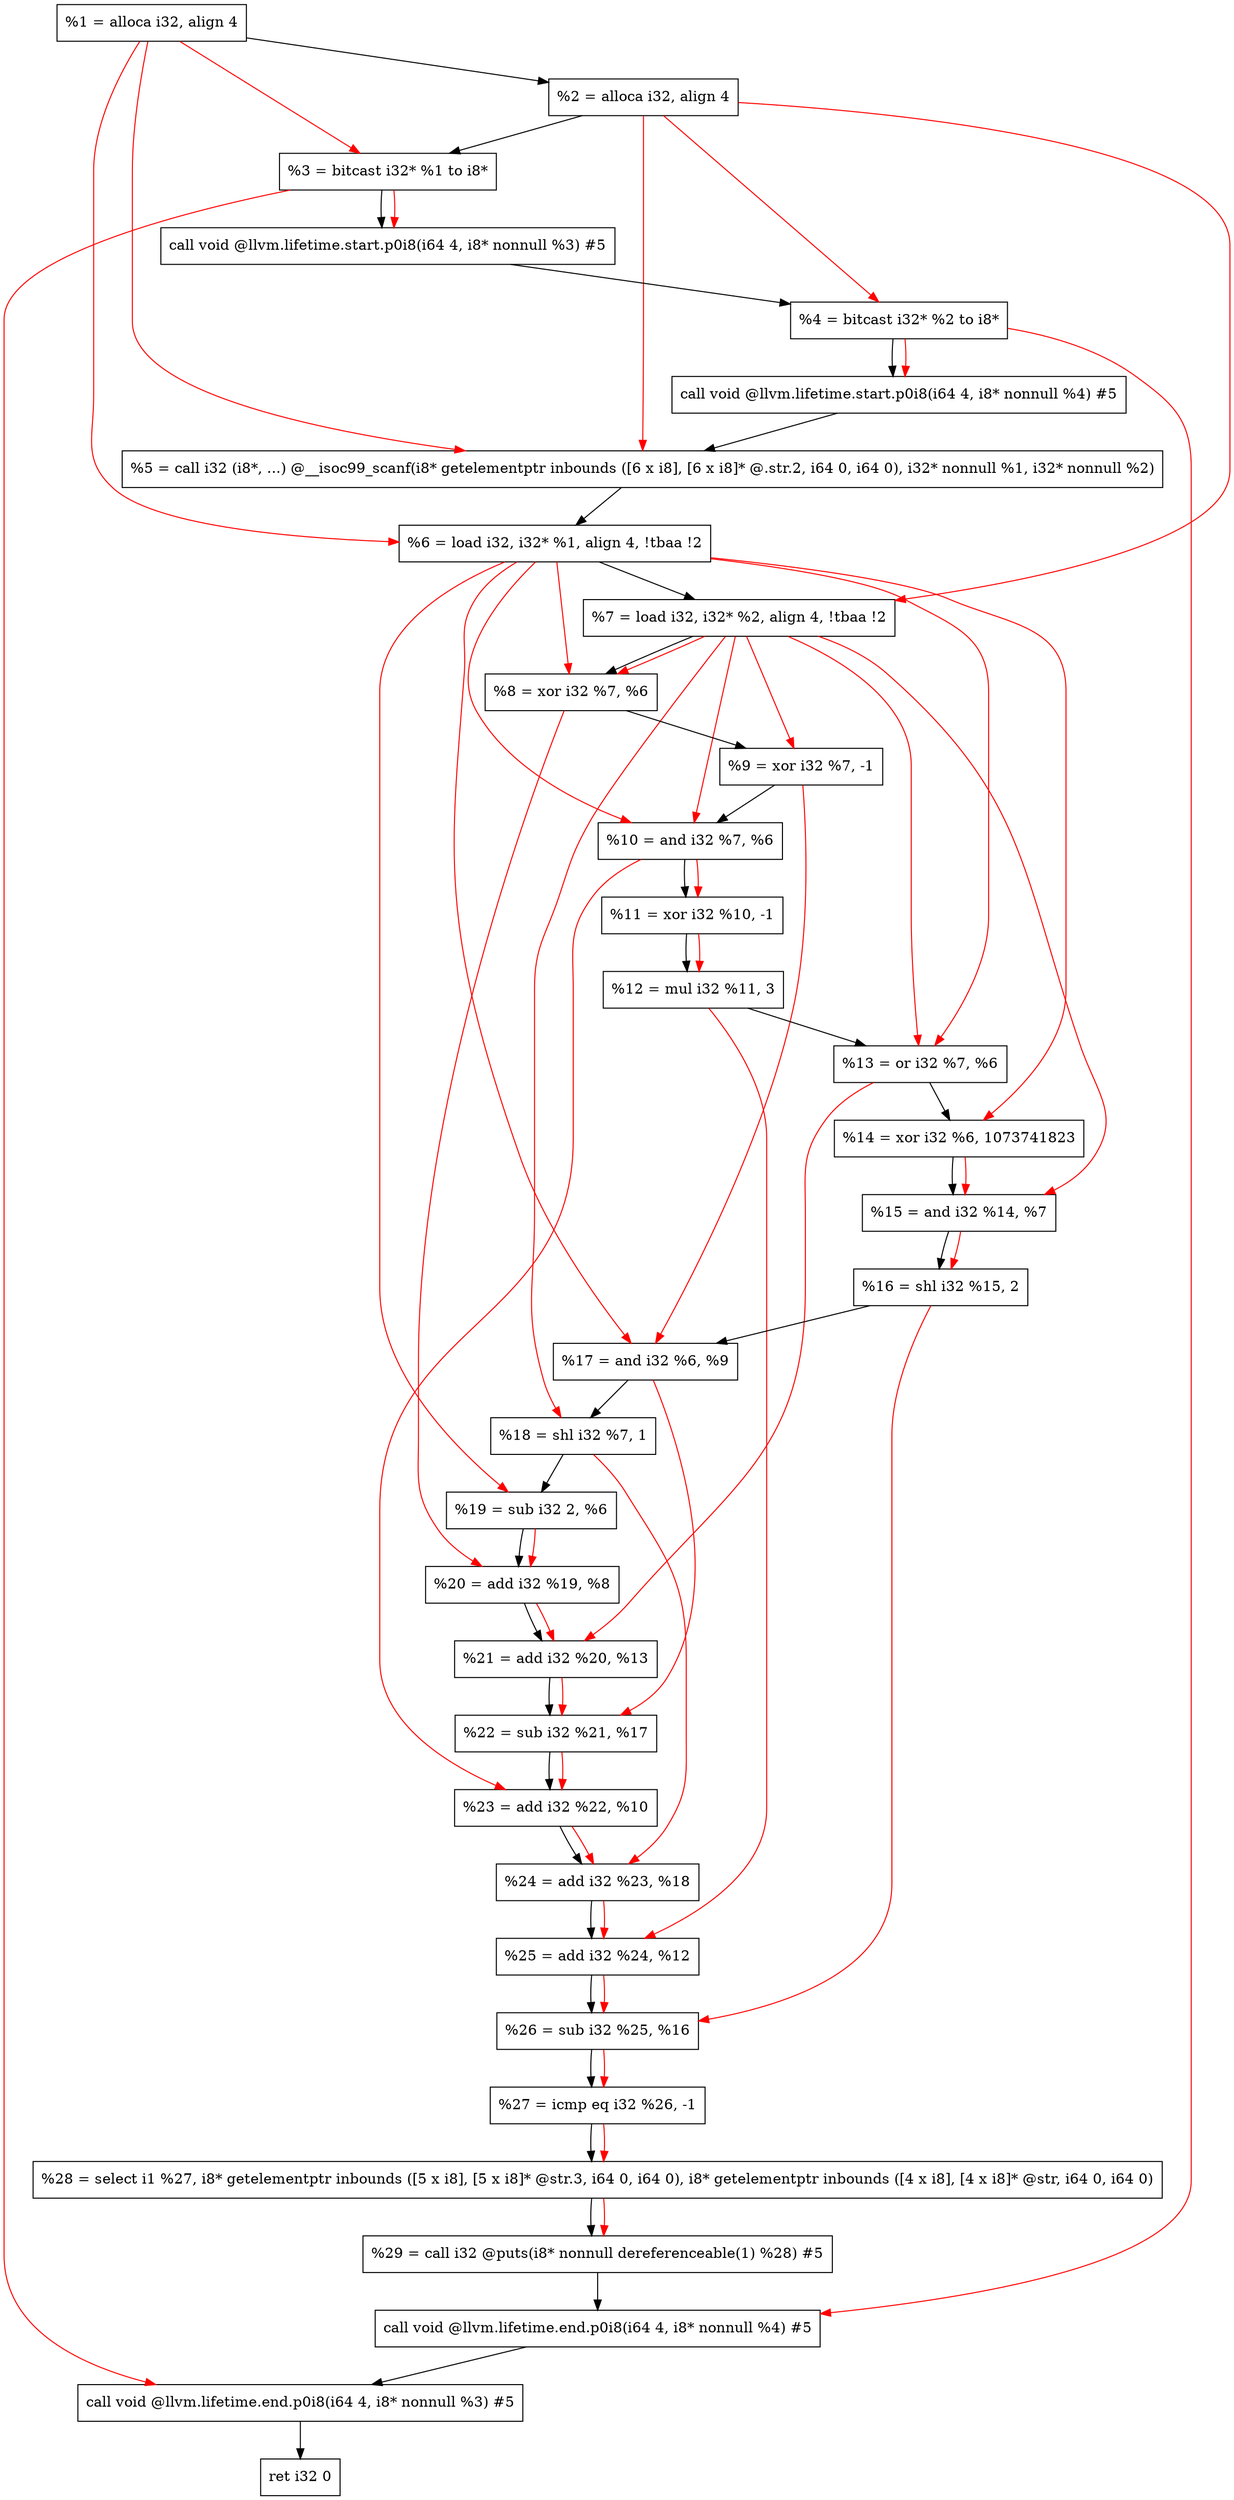 digraph "DFG for'main' function" {
	Node0xa49b38[shape=record, label="  %1 = alloca i32, align 4"];
	Node0xa49bb8[shape=record, label="  %2 = alloca i32, align 4"];
	Node0xa49c48[shape=record, label="  %3 = bitcast i32* %1 to i8*"];
	Node0xa4a0a8[shape=record, label="  call void @llvm.lifetime.start.p0i8(i64 4, i8* nonnull %3) #5"];
	Node0xa4a188[shape=record, label="  %4 = bitcast i32* %2 to i8*"];
	Node0xa4a2a8[shape=record, label="  call void @llvm.lifetime.start.p0i8(i64 4, i8* nonnull %4) #5"];
	Node0xa4a4e0[shape=record, label="  %5 = call i32 (i8*, ...) @__isoc99_scanf(i8* getelementptr inbounds ([6 x i8], [6 x i8]* @.str.2, i64 0, i64 0), i32* nonnull %1, i32* nonnull %2)"];
	Node0xa4a598[shape=record, label="  %6 = load i32, i32* %1, align 4, !tbaa !2"];
	Node0xa4b508[shape=record, label="  %7 = load i32, i32* %2, align 4, !tbaa !2"];
	Node0xa4bb90[shape=record, label="  %8 = xor i32 %7, %6"];
	Node0xa4bc00[shape=record, label="  %9 = xor i32 %7, -1"];
	Node0xa4bc70[shape=record, label="  %10 = and i32 %7, %6"];
	Node0xa4bce0[shape=record, label="  %11 = xor i32 %10, -1"];
	Node0xa4bd50[shape=record, label="  %12 = mul i32 %11, 3"];
	Node0xa4bdc0[shape=record, label="  %13 = or i32 %7, %6"];
	Node0xa4be30[shape=record, label="  %14 = xor i32 %6, 1073741823"];
	Node0xa4bea0[shape=record, label="  %15 = and i32 %14, %7"];
	Node0xa4bf10[shape=record, label="  %16 = shl i32 %15, 2"];
	Node0xa4bf80[shape=record, label="  %17 = and i32 %6, %9"];
	Node0xa4bff0[shape=record, label="  %18 = shl i32 %7, 1"];
	Node0xa4c060[shape=record, label="  %19 = sub i32 2, %6"];
	Node0xa4c0d0[shape=record, label="  %20 = add i32 %19, %8"];
	Node0xa4c140[shape=record, label="  %21 = add i32 %20, %13"];
	Node0xa4c1b0[shape=record, label="  %22 = sub i32 %21, %17"];
	Node0xa4c220[shape=record, label="  %23 = add i32 %22, %10"];
	Node0xa4c290[shape=record, label="  %24 = add i32 %23, %18"];
	Node0xa4c300[shape=record, label="  %25 = add i32 %24, %12"];
	Node0xa4c370[shape=record, label="  %26 = sub i32 %25, %16"];
	Node0xa4c3e0[shape=record, label="  %27 = icmp eq i32 %26, -1"];
	Node0x9ea9d8[shape=record, label="  %28 = select i1 %27, i8* getelementptr inbounds ([5 x i8], [5 x i8]* @str.3, i64 0, i64 0), i8* getelementptr inbounds ([4 x i8], [4 x i8]* @str, i64 0, i64 0)"];
	Node0xa4c470[shape=record, label="  %29 = call i32 @puts(i8* nonnull dereferenceable(1) %28) #5"];
	Node0xa4c6c8[shape=record, label="  call void @llvm.lifetime.end.p0i8(i64 4, i8* nonnull %4) #5"];
	Node0xa4c828[shape=record, label="  call void @llvm.lifetime.end.p0i8(i64 4, i8* nonnull %3) #5"];
	Node0xa4c8e8[shape=record, label="  ret i32 0"];
	Node0xa49b38 -> Node0xa49bb8;
	Node0xa49bb8 -> Node0xa49c48;
	Node0xa49c48 -> Node0xa4a0a8;
	Node0xa4a0a8 -> Node0xa4a188;
	Node0xa4a188 -> Node0xa4a2a8;
	Node0xa4a2a8 -> Node0xa4a4e0;
	Node0xa4a4e0 -> Node0xa4a598;
	Node0xa4a598 -> Node0xa4b508;
	Node0xa4b508 -> Node0xa4bb90;
	Node0xa4bb90 -> Node0xa4bc00;
	Node0xa4bc00 -> Node0xa4bc70;
	Node0xa4bc70 -> Node0xa4bce0;
	Node0xa4bce0 -> Node0xa4bd50;
	Node0xa4bd50 -> Node0xa4bdc0;
	Node0xa4bdc0 -> Node0xa4be30;
	Node0xa4be30 -> Node0xa4bea0;
	Node0xa4bea0 -> Node0xa4bf10;
	Node0xa4bf10 -> Node0xa4bf80;
	Node0xa4bf80 -> Node0xa4bff0;
	Node0xa4bff0 -> Node0xa4c060;
	Node0xa4c060 -> Node0xa4c0d0;
	Node0xa4c0d0 -> Node0xa4c140;
	Node0xa4c140 -> Node0xa4c1b0;
	Node0xa4c1b0 -> Node0xa4c220;
	Node0xa4c220 -> Node0xa4c290;
	Node0xa4c290 -> Node0xa4c300;
	Node0xa4c300 -> Node0xa4c370;
	Node0xa4c370 -> Node0xa4c3e0;
	Node0xa4c3e0 -> Node0x9ea9d8;
	Node0x9ea9d8 -> Node0xa4c470;
	Node0xa4c470 -> Node0xa4c6c8;
	Node0xa4c6c8 -> Node0xa4c828;
	Node0xa4c828 -> Node0xa4c8e8;
edge [color=red]
	Node0xa49b38 -> Node0xa49c48;
	Node0xa49c48 -> Node0xa4a0a8;
	Node0xa49bb8 -> Node0xa4a188;
	Node0xa4a188 -> Node0xa4a2a8;
	Node0xa49b38 -> Node0xa4a4e0;
	Node0xa49bb8 -> Node0xa4a4e0;
	Node0xa49b38 -> Node0xa4a598;
	Node0xa49bb8 -> Node0xa4b508;
	Node0xa4b508 -> Node0xa4bb90;
	Node0xa4a598 -> Node0xa4bb90;
	Node0xa4b508 -> Node0xa4bc00;
	Node0xa4b508 -> Node0xa4bc70;
	Node0xa4a598 -> Node0xa4bc70;
	Node0xa4bc70 -> Node0xa4bce0;
	Node0xa4bce0 -> Node0xa4bd50;
	Node0xa4b508 -> Node0xa4bdc0;
	Node0xa4a598 -> Node0xa4bdc0;
	Node0xa4a598 -> Node0xa4be30;
	Node0xa4be30 -> Node0xa4bea0;
	Node0xa4b508 -> Node0xa4bea0;
	Node0xa4bea0 -> Node0xa4bf10;
	Node0xa4a598 -> Node0xa4bf80;
	Node0xa4bc00 -> Node0xa4bf80;
	Node0xa4b508 -> Node0xa4bff0;
	Node0xa4a598 -> Node0xa4c060;
	Node0xa4c060 -> Node0xa4c0d0;
	Node0xa4bb90 -> Node0xa4c0d0;
	Node0xa4c0d0 -> Node0xa4c140;
	Node0xa4bdc0 -> Node0xa4c140;
	Node0xa4c140 -> Node0xa4c1b0;
	Node0xa4bf80 -> Node0xa4c1b0;
	Node0xa4c1b0 -> Node0xa4c220;
	Node0xa4bc70 -> Node0xa4c220;
	Node0xa4c220 -> Node0xa4c290;
	Node0xa4bff0 -> Node0xa4c290;
	Node0xa4c290 -> Node0xa4c300;
	Node0xa4bd50 -> Node0xa4c300;
	Node0xa4c300 -> Node0xa4c370;
	Node0xa4bf10 -> Node0xa4c370;
	Node0xa4c370 -> Node0xa4c3e0;
	Node0xa4c3e0 -> Node0x9ea9d8;
	Node0x9ea9d8 -> Node0xa4c470;
	Node0xa4a188 -> Node0xa4c6c8;
	Node0xa49c48 -> Node0xa4c828;
}
